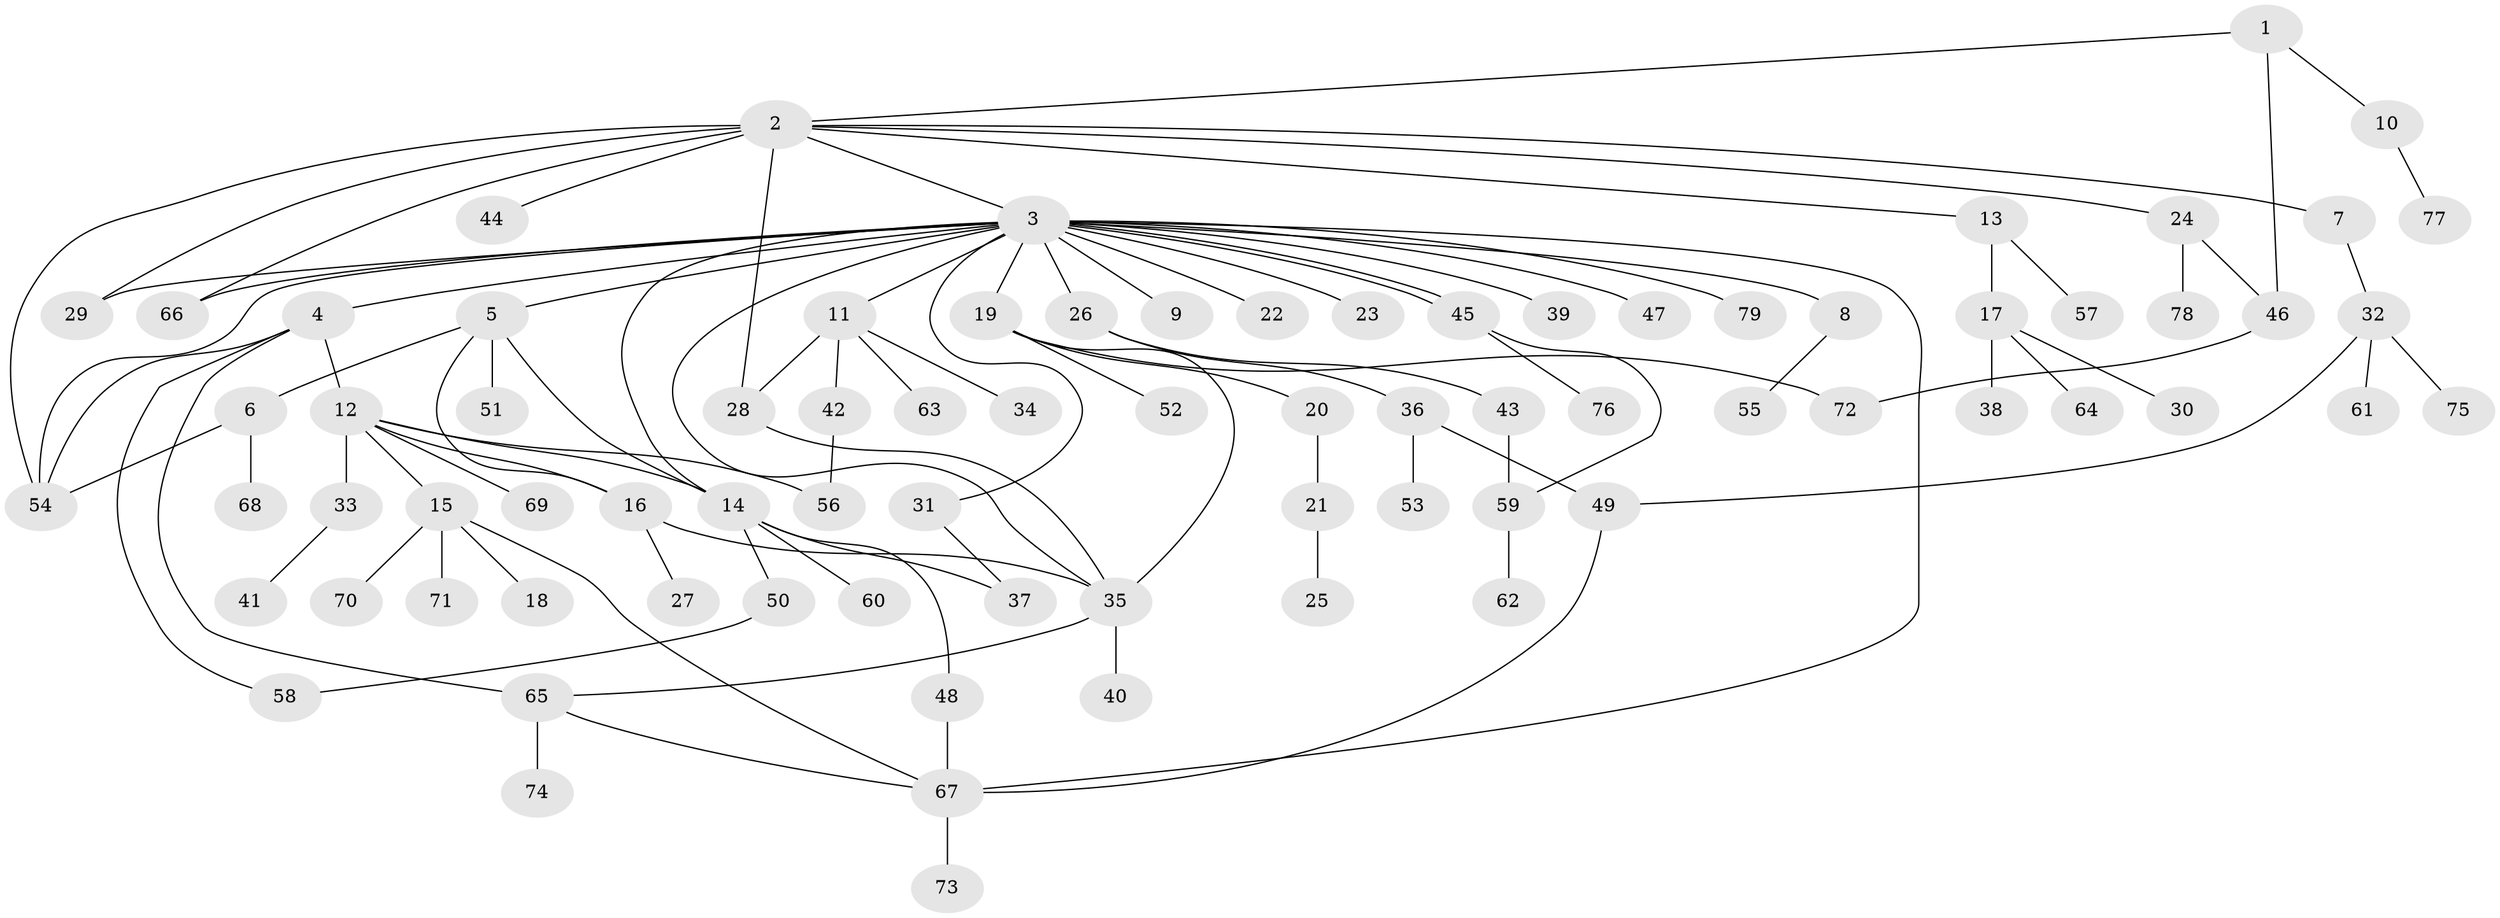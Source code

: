 // coarse degree distribution, {9: 0.02564102564102564, 20: 0.02564102564102564, 5: 0.07692307692307693, 2: 0.28205128205128205, 1: 0.38461538461538464, 10: 0.02564102564102564, 6: 0.02564102564102564, 4: 0.07692307692307693, 3: 0.07692307692307693}
// Generated by graph-tools (version 1.1) at 2025/17/03/04/25 18:17:58]
// undirected, 79 vertices, 103 edges
graph export_dot {
graph [start="1"]
  node [color=gray90,style=filled];
  1;
  2;
  3;
  4;
  5;
  6;
  7;
  8;
  9;
  10;
  11;
  12;
  13;
  14;
  15;
  16;
  17;
  18;
  19;
  20;
  21;
  22;
  23;
  24;
  25;
  26;
  27;
  28;
  29;
  30;
  31;
  32;
  33;
  34;
  35;
  36;
  37;
  38;
  39;
  40;
  41;
  42;
  43;
  44;
  45;
  46;
  47;
  48;
  49;
  50;
  51;
  52;
  53;
  54;
  55;
  56;
  57;
  58;
  59;
  60;
  61;
  62;
  63;
  64;
  65;
  66;
  67;
  68;
  69;
  70;
  71;
  72;
  73;
  74;
  75;
  76;
  77;
  78;
  79;
  1 -- 2;
  1 -- 10;
  1 -- 46;
  2 -- 3;
  2 -- 7;
  2 -- 13;
  2 -- 24;
  2 -- 28;
  2 -- 29;
  2 -- 44;
  2 -- 54;
  2 -- 66;
  3 -- 4;
  3 -- 5;
  3 -- 8;
  3 -- 9;
  3 -- 11;
  3 -- 14;
  3 -- 19;
  3 -- 22;
  3 -- 23;
  3 -- 26;
  3 -- 29;
  3 -- 31;
  3 -- 35;
  3 -- 39;
  3 -- 45;
  3 -- 45;
  3 -- 47;
  3 -- 54;
  3 -- 66;
  3 -- 67;
  3 -- 79;
  4 -- 12;
  4 -- 54;
  4 -- 58;
  4 -- 65;
  5 -- 6;
  5 -- 14;
  5 -- 16;
  5 -- 51;
  6 -- 54;
  6 -- 68;
  7 -- 32;
  8 -- 55;
  10 -- 77;
  11 -- 28;
  11 -- 34;
  11 -- 42;
  11 -- 63;
  12 -- 14;
  12 -- 15;
  12 -- 16;
  12 -- 33;
  12 -- 56;
  12 -- 69;
  13 -- 17;
  13 -- 57;
  14 -- 37;
  14 -- 48;
  14 -- 50;
  14 -- 60;
  15 -- 18;
  15 -- 67;
  15 -- 70;
  15 -- 71;
  16 -- 27;
  16 -- 35;
  17 -- 30;
  17 -- 38;
  17 -- 64;
  19 -- 20;
  19 -- 35;
  19 -- 52;
  19 -- 72;
  20 -- 21;
  21 -- 25;
  24 -- 46;
  24 -- 78;
  26 -- 36;
  26 -- 43;
  28 -- 35;
  31 -- 37;
  32 -- 49;
  32 -- 61;
  32 -- 75;
  33 -- 41;
  35 -- 40;
  35 -- 65;
  36 -- 49;
  36 -- 53;
  42 -- 56;
  43 -- 59;
  45 -- 59;
  45 -- 76;
  46 -- 72;
  48 -- 67;
  49 -- 67;
  50 -- 58;
  59 -- 62;
  65 -- 67;
  65 -- 74;
  67 -- 73;
}

